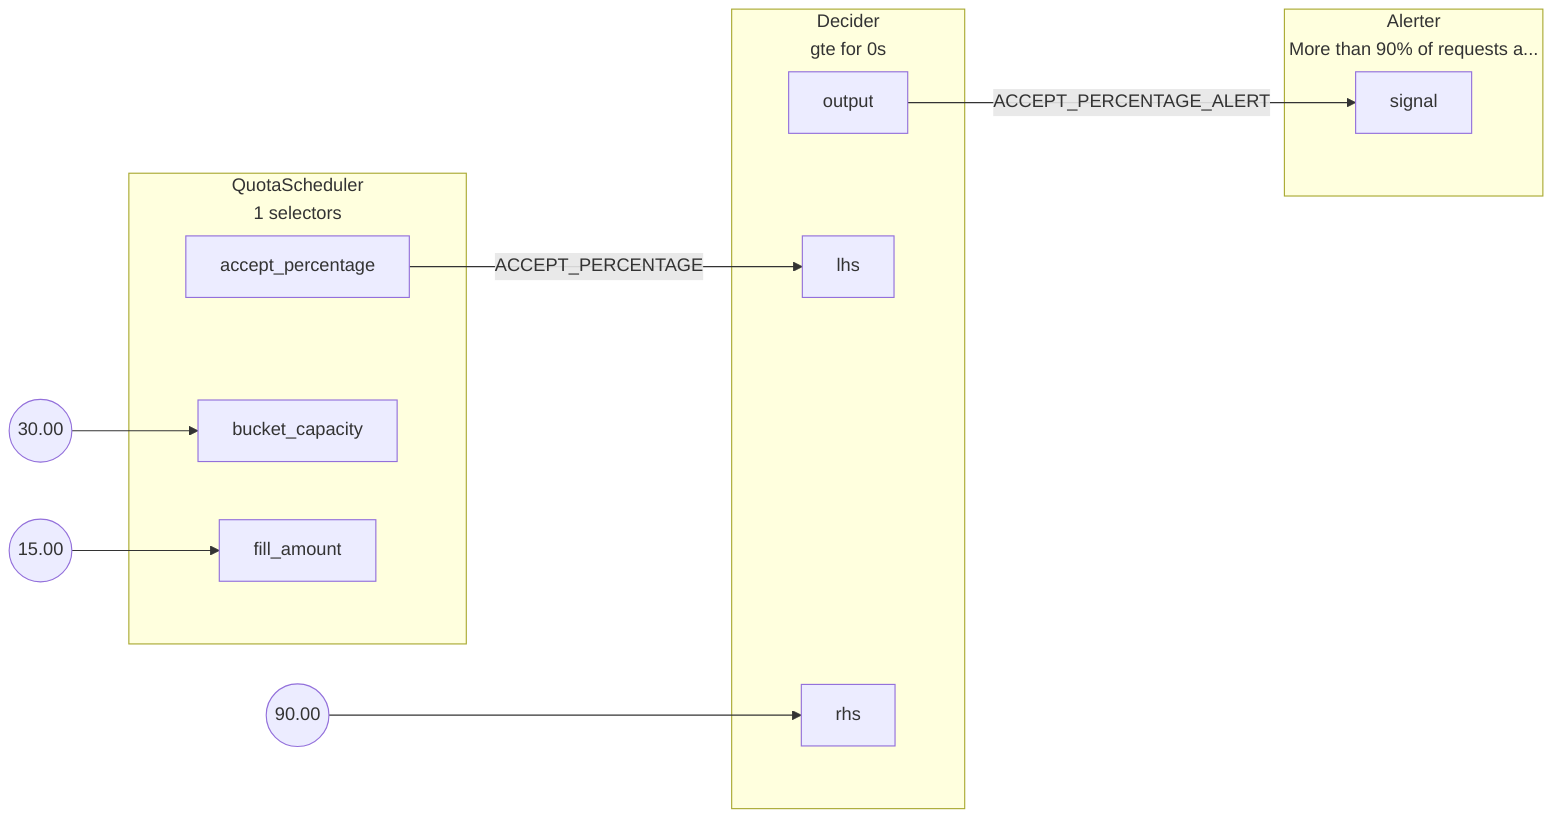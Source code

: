 flowchart LR
subgraph root.0[<center>QuotaScheduler<br/>1 selectors</center>]
subgraph root.0_inports[ ]
style root.0_inports fill:none,stroke:none
root.0bucket_capacity[bucket_capacity]
root.0fill_amount[fill_amount]
end
subgraph root.0_outports[ ]
style root.0_outports fill:none,stroke:none
root.0accept_percentage[accept_percentage]
end
end
root.0_bucket_capacity_FakeConstantout((30.00))
root.0_fill_amount_FakeConstantout((15.00))
subgraph root.1[<center>Decider<br/>gte for 0s</center>]
subgraph root.1_inports[ ]
style root.1_inports fill:none,stroke:none
root.1lhs[lhs]
root.1rhs[rhs]
end
subgraph root.1_outports[ ]
style root.1_outports fill:none,stroke:none
root.1output[output]
end
end
root.1_rhs_FakeConstantout((90.00))
subgraph root.2[<center>Alerter<br/>More than 90% of requests a...</center>]
subgraph root.2_inports[ ]
style root.2_inports fill:none,stroke:none
root.2signal[signal]
end
end
root.0accept_percentage --> |ACCEPT_PERCENTAGE| root.1lhs
root.0_bucket_capacity_FakeConstantout --> root.0bucket_capacity
root.0_fill_amount_FakeConstantout --> root.0fill_amount
root.1output --> |ACCEPT_PERCENTAGE_ALERT| root.2signal
root.1_rhs_FakeConstantout --> root.1rhs